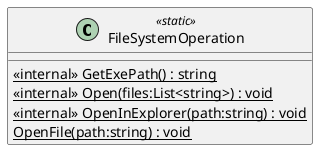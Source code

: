 @startuml
class FileSystemOperation <<static>> {
    <<internal>> {static} GetExePath() : string
    <<internal>> {static} Open(files:List<string>) : void
    <<internal>> {static} OpenInExplorer(path:string) : void
    {static} OpenFile(path:string) : void
}
@enduml
